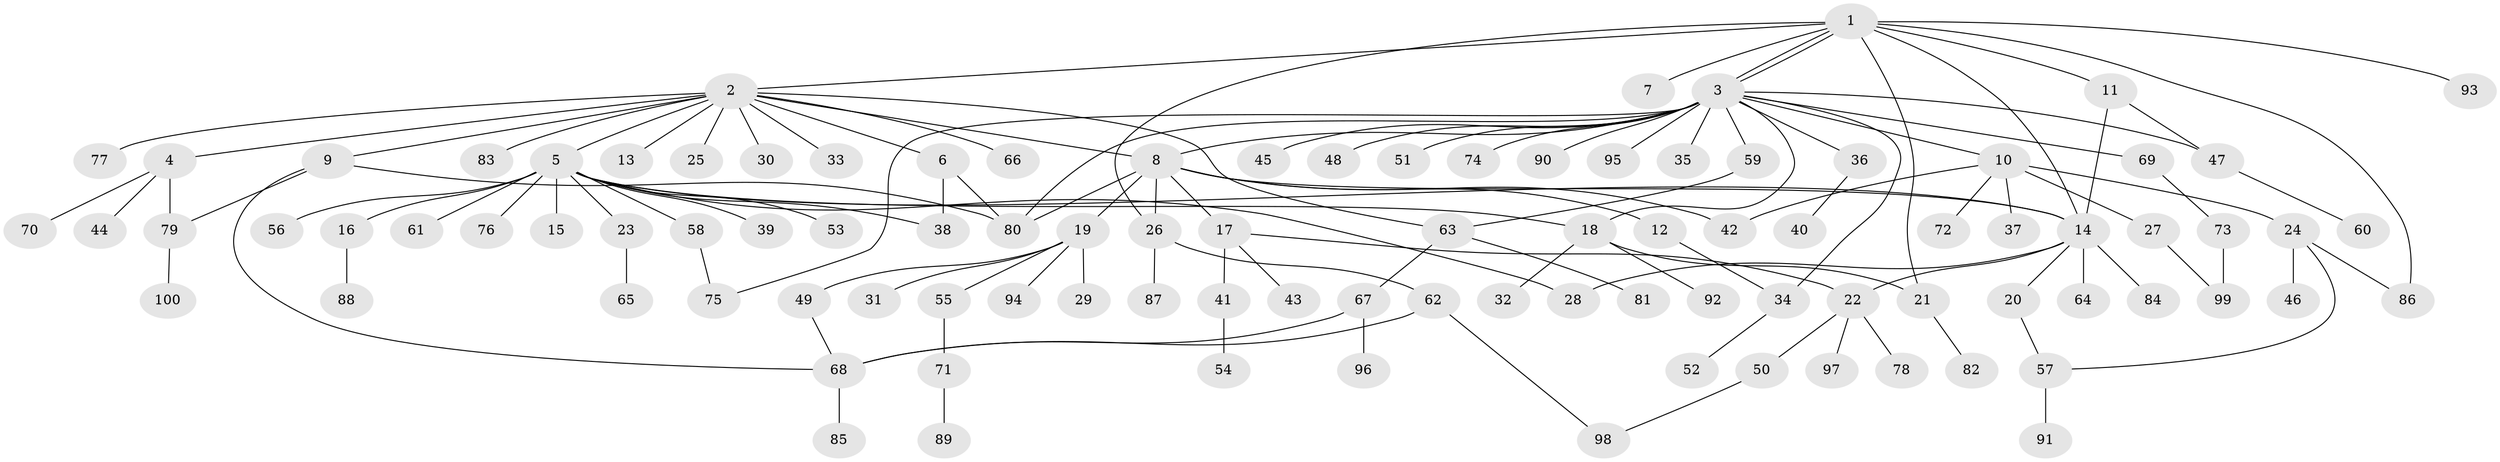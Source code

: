 // Generated by graph-tools (version 1.1) at 2025/35/03/09/25 02:35:37]
// undirected, 100 vertices, 126 edges
graph export_dot {
graph [start="1"]
  node [color=gray90,style=filled];
  1;
  2;
  3;
  4;
  5;
  6;
  7;
  8;
  9;
  10;
  11;
  12;
  13;
  14;
  15;
  16;
  17;
  18;
  19;
  20;
  21;
  22;
  23;
  24;
  25;
  26;
  27;
  28;
  29;
  30;
  31;
  32;
  33;
  34;
  35;
  36;
  37;
  38;
  39;
  40;
  41;
  42;
  43;
  44;
  45;
  46;
  47;
  48;
  49;
  50;
  51;
  52;
  53;
  54;
  55;
  56;
  57;
  58;
  59;
  60;
  61;
  62;
  63;
  64;
  65;
  66;
  67;
  68;
  69;
  70;
  71;
  72;
  73;
  74;
  75;
  76;
  77;
  78;
  79;
  80;
  81;
  82;
  83;
  84;
  85;
  86;
  87;
  88;
  89;
  90;
  91;
  92;
  93;
  94;
  95;
  96;
  97;
  98;
  99;
  100;
  1 -- 2;
  1 -- 3;
  1 -- 3;
  1 -- 7;
  1 -- 11;
  1 -- 14;
  1 -- 21;
  1 -- 26;
  1 -- 86;
  1 -- 93;
  2 -- 4;
  2 -- 5;
  2 -- 6;
  2 -- 8;
  2 -- 9;
  2 -- 13;
  2 -- 25;
  2 -- 30;
  2 -- 33;
  2 -- 63;
  2 -- 66;
  2 -- 77;
  2 -- 83;
  3 -- 8;
  3 -- 10;
  3 -- 18;
  3 -- 34;
  3 -- 35;
  3 -- 36;
  3 -- 45;
  3 -- 47;
  3 -- 48;
  3 -- 51;
  3 -- 59;
  3 -- 69;
  3 -- 74;
  3 -- 75;
  3 -- 80;
  3 -- 90;
  3 -- 95;
  4 -- 44;
  4 -- 70;
  4 -- 79;
  5 -- 14;
  5 -- 15;
  5 -- 16;
  5 -- 18;
  5 -- 23;
  5 -- 28;
  5 -- 38;
  5 -- 39;
  5 -- 53;
  5 -- 56;
  5 -- 58;
  5 -- 61;
  5 -- 76;
  6 -- 38;
  6 -- 80;
  8 -- 12;
  8 -- 14;
  8 -- 17;
  8 -- 19;
  8 -- 26;
  8 -- 42;
  8 -- 80;
  9 -- 68;
  9 -- 79;
  9 -- 80;
  10 -- 24;
  10 -- 27;
  10 -- 37;
  10 -- 42;
  10 -- 72;
  11 -- 14;
  11 -- 47;
  12 -- 34;
  14 -- 20;
  14 -- 22;
  14 -- 28;
  14 -- 64;
  14 -- 84;
  16 -- 88;
  17 -- 22;
  17 -- 41;
  17 -- 43;
  18 -- 21;
  18 -- 32;
  18 -- 92;
  19 -- 29;
  19 -- 31;
  19 -- 49;
  19 -- 55;
  19 -- 94;
  20 -- 57;
  21 -- 82;
  22 -- 50;
  22 -- 78;
  22 -- 97;
  23 -- 65;
  24 -- 46;
  24 -- 57;
  24 -- 86;
  26 -- 62;
  26 -- 87;
  27 -- 99;
  34 -- 52;
  36 -- 40;
  41 -- 54;
  47 -- 60;
  49 -- 68;
  50 -- 98;
  55 -- 71;
  57 -- 91;
  58 -- 75;
  59 -- 63;
  62 -- 68;
  62 -- 98;
  63 -- 67;
  63 -- 81;
  67 -- 68;
  67 -- 96;
  68 -- 85;
  69 -- 73;
  71 -- 89;
  73 -- 99;
  79 -- 100;
}
